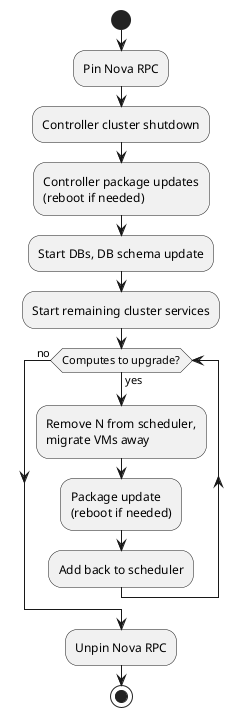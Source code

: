 @startuml

start

:Pin Nova RPC;

:Controller cluster shutdown;

:Controller package updates\n(reboot if needed);

:Start DBs, DB schema update;

:Start remaining cluster services;

while (Computes to upgrade?) is (yes)

    :Remove N from scheduler,\nmigrate VMs away;

    :Package update\n(reboot if needed);

    :Add back to scheduler;

endwhile (no)

:Unpin Nova RPC;

stop

@enduml
